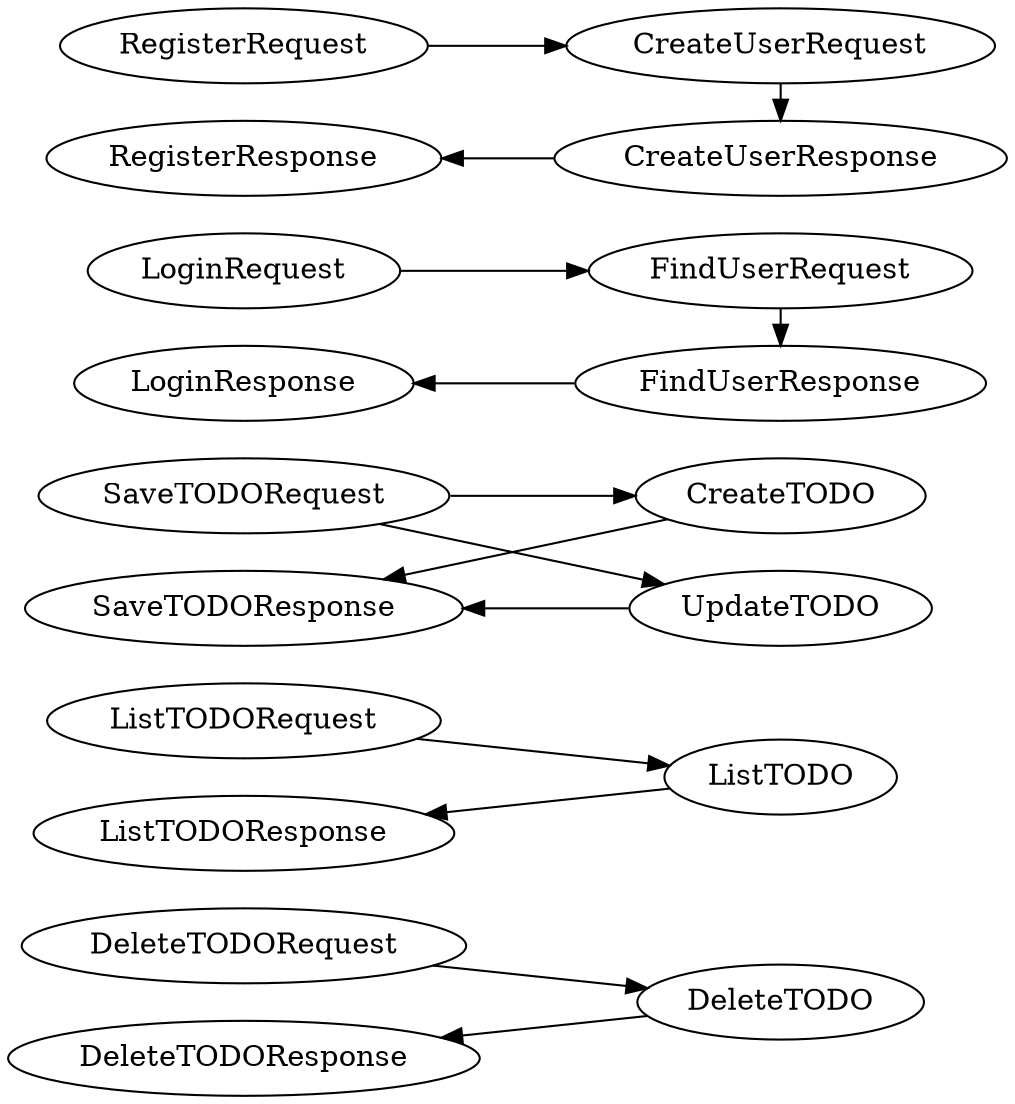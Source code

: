 digraph architecture {


//GraphViz Engine: Dot
//You can generate image by online generators, for example - https://dreampuf.github.io/GraphvizOnline/


rankdir=LR; 


forcelabels=true;


/* DTO.Public.TODO.DeleteTODORequest */
DTO_Public_TODO_DeleteTODORequest[label="DeleteTODORequest"];
/* DTO.Public.TODO.DeleteTODOResponse */
DTO_Public_TODO_DeleteTODOResponse[label="DeleteTODOResponse"];
/* DTO.Public.TODO.ListTODORequest */
DTO_Public_TODO_ListTODORequest[label="ListTODORequest"];
/* DTO.Public.TODO.ListTODOResponse */
DTO_Public_TODO_ListTODOResponse[label="ListTODOResponse"];
/* DTO.Public.TODO.SaveTODORequest */
DTO_Public_TODO_SaveTODORequest[label="SaveTODORequest"];
/* DTO.Public.TODO.SaveTODOResponse */
DTO_Public_TODO_SaveTODOResponse[label="SaveTODOResponse"];
/* DTO.Public.Account.LoginRequest */
DTO_Public_Account_LoginRequest[label="LoginRequest"];
/* DTO.Public.Account.LoginResponse */
DTO_Public_Account_LoginResponse[label="LoginResponse"];
/* DTO.Public.Account.RegisterRequest */
DTO_Public_Account_RegisterRequest[label="RegisterRequest"];
/* DTO.Public.Account.RegisterResponse */
DTO_Public_Account_RegisterResponse[label="RegisterResponse"];
/* DTO.Internal.TODO.CreateTODO */
DTO_Internal_TODO_CreateTODO[label="CreateTODO"];
/* DTO.Internal.TODO.DeleteTODO */
DTO_Internal_TODO_DeleteTODO[label="DeleteTODO"];
/* DTO.Internal.TODO.ListTODO */
DTO_Internal_TODO_ListTODO[label="ListTODO"];
/* DTO.Internal.TODO.UpdateTODO */
DTO_Internal_TODO_UpdateTODO[label="UpdateTODO"];
/* DTO.Internal.Account.CreateUserRequest */
DTO_Internal_Account_CreateUserRequest[label="CreateUserRequest"];
/* DTO.Internal.Account.CreateUserResponse */
DTO_Internal_Account_CreateUserResponse[label="CreateUserResponse"];
/* DTO.Internal.Account.FindUserRequest */
DTO_Internal_Account_FindUserRequest[label="FindUserRequest"];
/* DTO.Internal.Account.FindUserResponse */
DTO_Internal_Account_FindUserResponse[label="FindUserResponse"];




subgraph _869ce41f1cf749fd9716d0c3550d9e5a {

DTO_Public_TODO_SaveTODORequest -> DTO_Internal_TODO_CreateTODO[color="black"];
DTO_Internal_TODO_CreateTODO -> DTO_Public_TODO_SaveTODOResponse[color="black"];
DTO_Public_TODO_SaveTODORequest -> DTO_Internal_TODO_UpdateTODO[color="black"];
DTO_Internal_TODO_UpdateTODO -> DTO_Public_TODO_SaveTODOResponse[color="black"];
}




subgraph db1f3ae7211e4103a1d3b02801ec91ae {

DTO_Public_TODO_DeleteTODORequest -> DTO_Internal_TODO_DeleteTODO[color="black"];
DTO_Internal_TODO_DeleteTODO -> DTO_Public_TODO_DeleteTODOResponse[color="black"];
}




subgraph _7f284cf7c445458b818ad412d91ca8fc {

DTO_Public_TODO_ListTODORequest -> DTO_Internal_TODO_ListTODO[color="black"];
DTO_Internal_TODO_ListTODO -> DTO_Public_TODO_ListTODOResponse[color="black"];
}




subgraph e494ec12e44e4ca090d8892f950a640b {

DTO_Public_Account_RegisterRequest -> DTO_Internal_Account_CreateUserRequest[color="black"];
DTO_Internal_Account_CreateUserRequest -> DTO_Internal_Account_CreateUserResponse[color="black"];
DTO_Internal_Account_CreateUserResponse -> DTO_Public_Account_RegisterResponse[color="black"];
}




subgraph cab4cd83772c4d7ea5af90ce3e5bbabc {

DTO_Public_Account_LoginRequest -> DTO_Internal_Account_FindUserRequest[color="black"];
DTO_Internal_Account_FindUserRequest -> DTO_Internal_Account_FindUserResponse[color="black"];
DTO_Internal_Account_FindUserResponse -> DTO_Public_Account_LoginResponse[color="black"];
}


{/* ServiceName Web*/ rank=same;DTO_Public_TODO_DeleteTODORequest, DTO_Public_TODO_DeleteTODOResponse, DTO_Public_TODO_ListTODORequest, DTO_Public_TODO_ListTODOResponse, DTO_Public_TODO_SaveTODORequest, DTO_Public_TODO_SaveTODOResponse, DTO_Public_Account_LoginRequest, DTO_Public_Account_LoginResponse, DTO_Public_Account_RegisterRequest, DTO_Public_Account_RegisterResponse}

{/* ServiceName ToDoSrv*/ rank=same;DTO_Internal_TODO_CreateTODO, DTO_Internal_TODO_DeleteTODO, DTO_Internal_TODO_ListTODO, DTO_Internal_TODO_UpdateTODO}

{/* ServiceName Account*/ rank=same;DTO_Internal_Account_CreateUserRequest, DTO_Internal_Account_CreateUserResponse, DTO_Internal_Account_FindUserRequest, DTO_Internal_Account_FindUserResponse}


}
